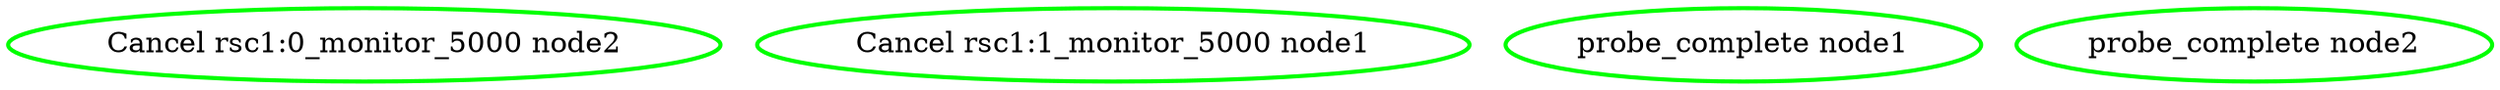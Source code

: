 digraph "g" {
"Cancel rsc1:0_monitor_5000 node2" [ style=bold color="green" fontcolor="black"]
"Cancel rsc1:1_monitor_5000 node1" [ style=bold color="green" fontcolor="black"]
"probe_complete node1" [ style=bold color="green" fontcolor="black" ]
"probe_complete node2" [ style=bold color="green" fontcolor="black" ]
}
